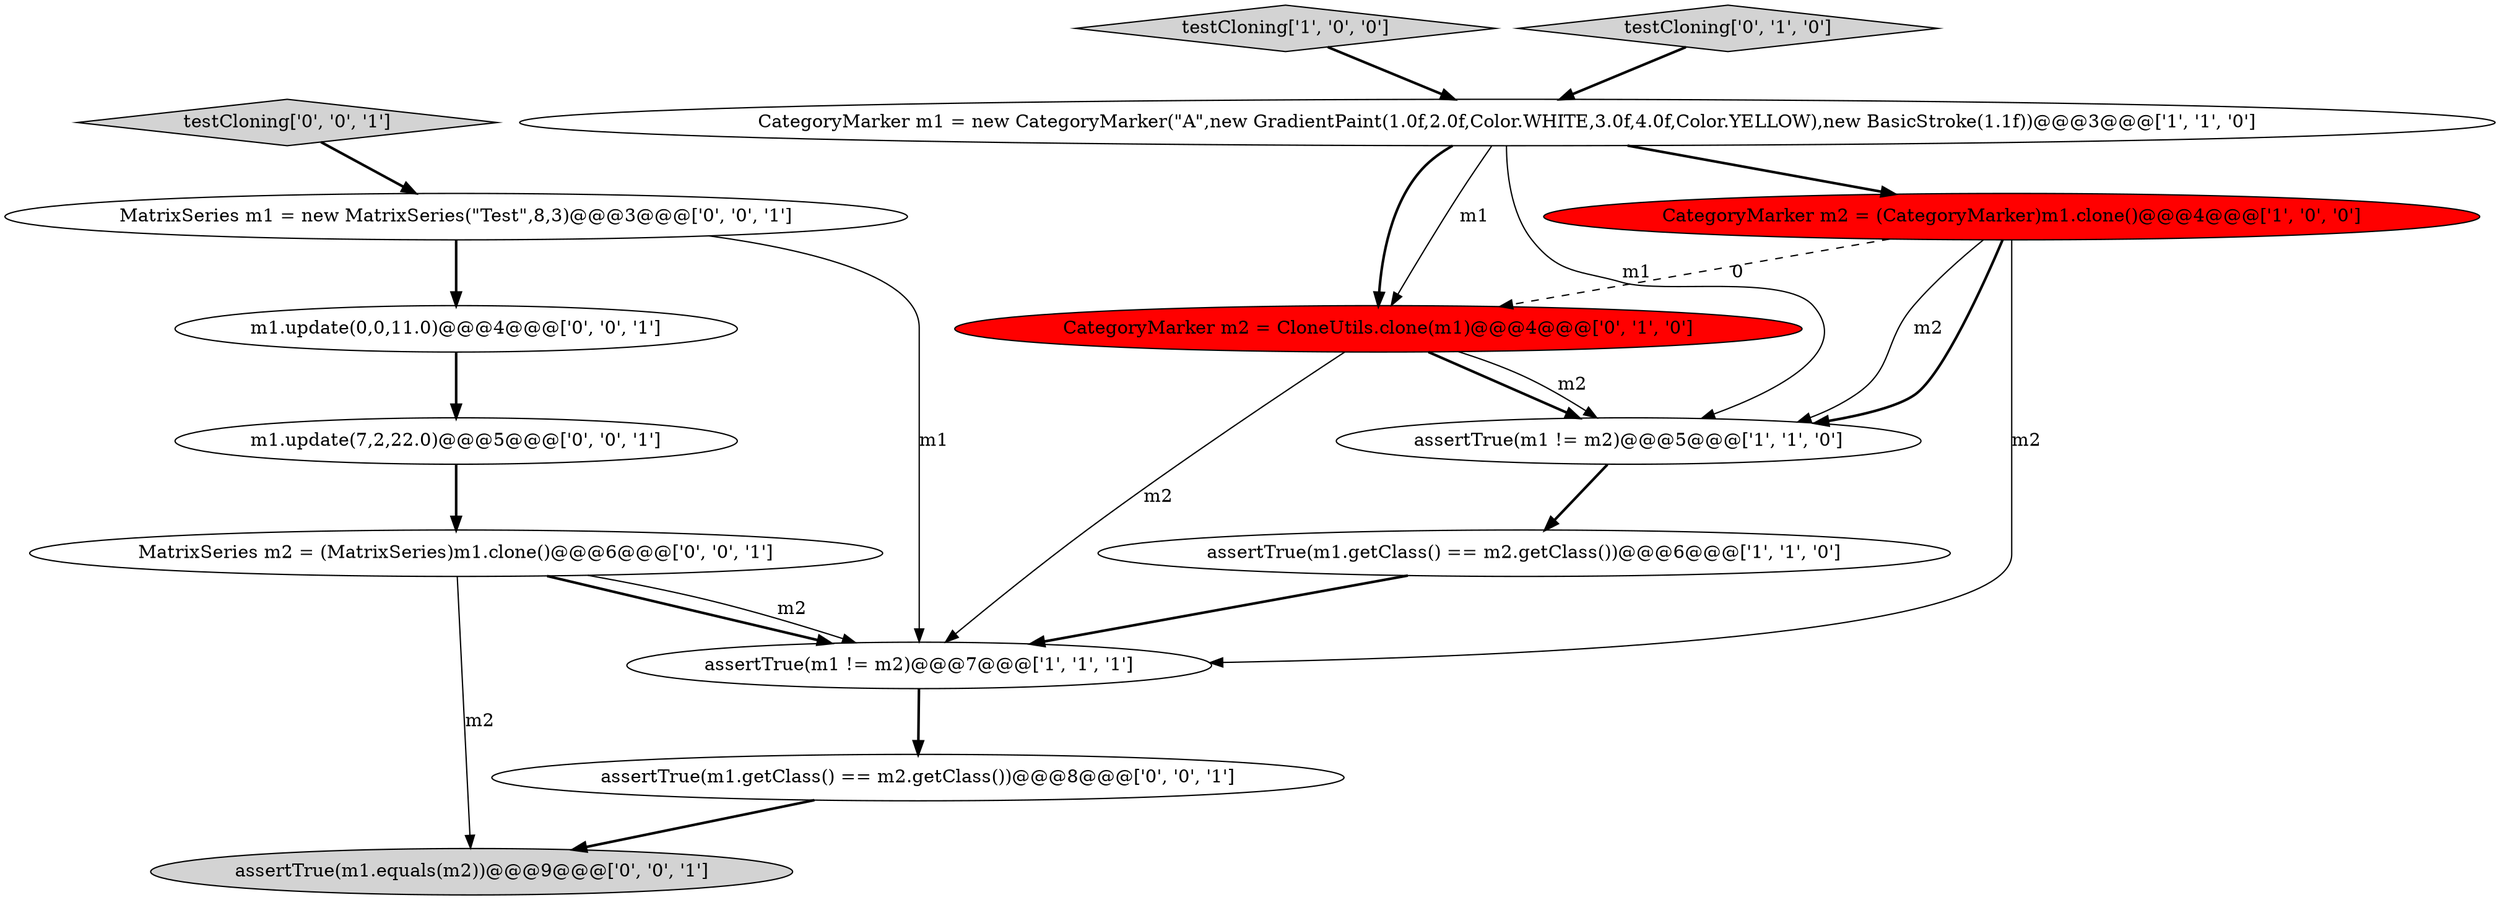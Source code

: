 digraph {
14 [style = filled, label = "testCloning['0', '0', '1']", fillcolor = lightgray, shape = diamond image = "AAA0AAABBB3BBB"];
6 [style = filled, label = "CategoryMarker m2 = CloneUtils.clone(m1)@@@4@@@['0', '1', '0']", fillcolor = red, shape = ellipse image = "AAA1AAABBB2BBB"];
3 [style = filled, label = "CategoryMarker m2 = (CategoryMarker)m1.clone()@@@4@@@['1', '0', '0']", fillcolor = red, shape = ellipse image = "AAA1AAABBB1BBB"];
2 [style = filled, label = "assertTrue(m1.getClass() == m2.getClass())@@@6@@@['1', '1', '0']", fillcolor = white, shape = ellipse image = "AAA0AAABBB1BBB"];
10 [style = filled, label = "assertTrue(m1.equals(m2))@@@9@@@['0', '0', '1']", fillcolor = lightgray, shape = ellipse image = "AAA0AAABBB3BBB"];
1 [style = filled, label = "assertTrue(m1 != m2)@@@5@@@['1', '1', '0']", fillcolor = white, shape = ellipse image = "AAA0AAABBB1BBB"];
12 [style = filled, label = "m1.update(0,0,11.0)@@@4@@@['0', '0', '1']", fillcolor = white, shape = ellipse image = "AAA0AAABBB3BBB"];
9 [style = filled, label = "MatrixSeries m2 = (MatrixSeries)m1.clone()@@@6@@@['0', '0', '1']", fillcolor = white, shape = ellipse image = "AAA0AAABBB3BBB"];
0 [style = filled, label = "CategoryMarker m1 = new CategoryMarker(\"A\",new GradientPaint(1.0f,2.0f,Color.WHITE,3.0f,4.0f,Color.YELLOW),new BasicStroke(1.1f))@@@3@@@['1', '1', '0']", fillcolor = white, shape = ellipse image = "AAA0AAABBB1BBB"];
13 [style = filled, label = "m1.update(7,2,22.0)@@@5@@@['0', '0', '1']", fillcolor = white, shape = ellipse image = "AAA0AAABBB3BBB"];
4 [style = filled, label = "testCloning['1', '0', '0']", fillcolor = lightgray, shape = diamond image = "AAA0AAABBB1BBB"];
8 [style = filled, label = "MatrixSeries m1 = new MatrixSeries(\"Test\",8,3)@@@3@@@['0', '0', '1']", fillcolor = white, shape = ellipse image = "AAA0AAABBB3BBB"];
5 [style = filled, label = "assertTrue(m1 != m2)@@@7@@@['1', '1', '1']", fillcolor = white, shape = ellipse image = "AAA0AAABBB1BBB"];
7 [style = filled, label = "testCloning['0', '1', '0']", fillcolor = lightgray, shape = diamond image = "AAA0AAABBB2BBB"];
11 [style = filled, label = "assertTrue(m1.getClass() == m2.getClass())@@@8@@@['0', '0', '1']", fillcolor = white, shape = ellipse image = "AAA0AAABBB3BBB"];
0->3 [style = bold, label=""];
3->6 [style = dashed, label="0"];
3->1 [style = bold, label=""];
0->6 [style = bold, label=""];
0->6 [style = solid, label="m1"];
7->0 [style = bold, label=""];
9->10 [style = solid, label="m2"];
4->0 [style = bold, label=""];
8->5 [style = solid, label="m1"];
6->1 [style = bold, label=""];
12->13 [style = bold, label=""];
11->10 [style = bold, label=""];
6->1 [style = solid, label="m2"];
9->5 [style = bold, label=""];
3->5 [style = solid, label="m2"];
3->1 [style = solid, label="m2"];
6->5 [style = solid, label="m2"];
1->2 [style = bold, label=""];
5->11 [style = bold, label=""];
13->9 [style = bold, label=""];
14->8 [style = bold, label=""];
0->1 [style = solid, label="m1"];
8->12 [style = bold, label=""];
2->5 [style = bold, label=""];
9->5 [style = solid, label="m2"];
}
